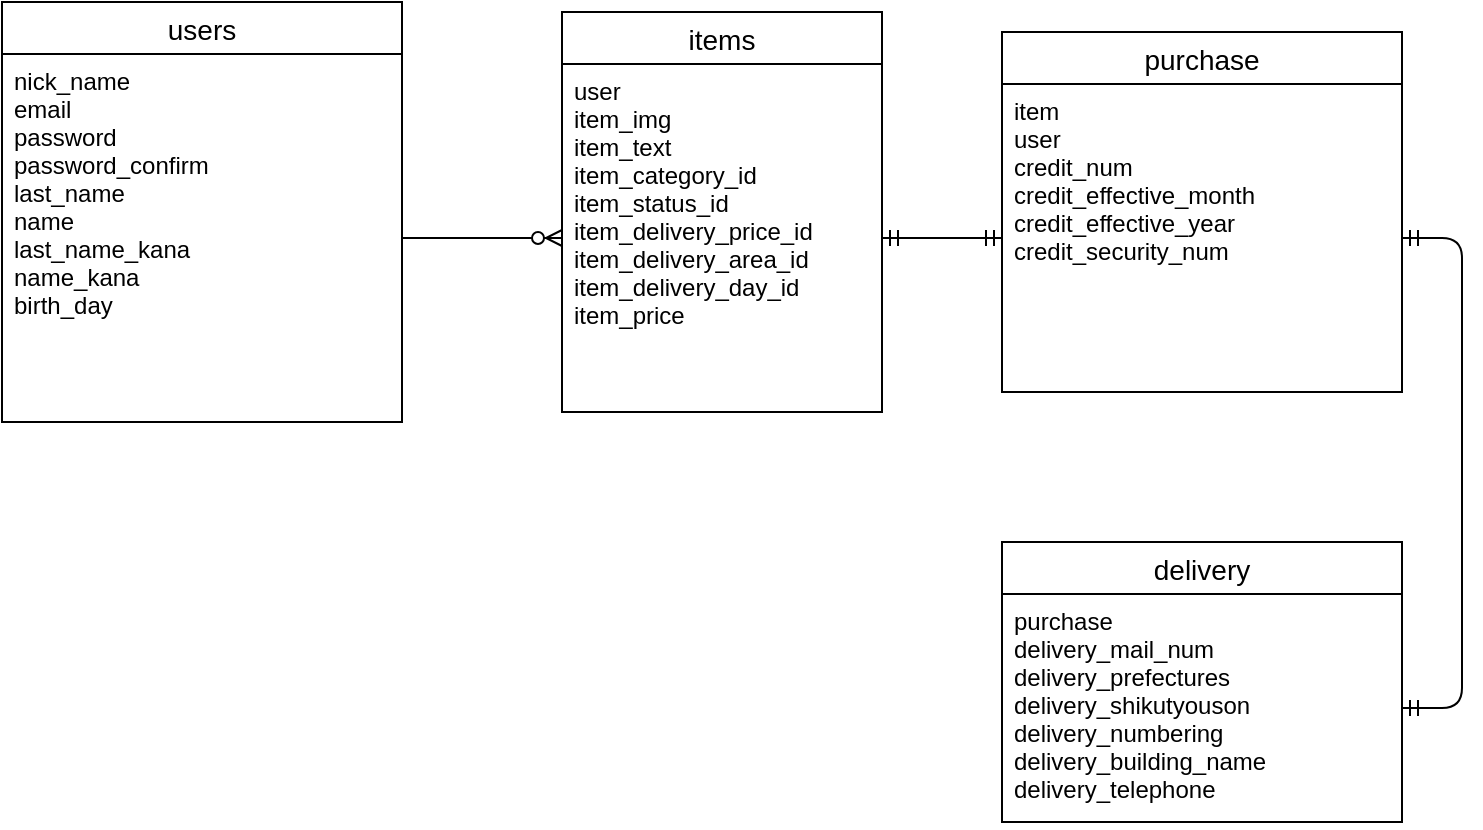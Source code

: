 <mxfile version="14.2.4" type="embed">
    <diagram id="-v2rb6Vue5R-SKu5jzaK" name="ページ1">
        <mxGraphModel dx="728" dy="599" grid="1" gridSize="10" guides="1" tooltips="1" connect="1" arrows="1" fold="1" page="1" pageScale="1" pageWidth="827" pageHeight="1169" math="0" shadow="0">
            <root>
                <mxCell id="0"/>
                <mxCell id="1" parent="0"/>
                <mxCell id="2" value="users" style="swimlane;fontStyle=0;childLayout=stackLayout;horizontal=1;startSize=26;horizontalStack=0;resizeParent=1;resizeParentMax=0;resizeLast=0;collapsible=1;marginBottom=0;align=center;fontSize=14;" parent="1" vertex="1">
                    <mxGeometry x="40" y="80" width="200" height="210" as="geometry"/>
                </mxCell>
                <mxCell id="5" value="nick_name&#10;email&#10;password&#10;password_confirm&#10;last_name&#10;name&#10;last_name_kana&#10;name_kana&#10;birth_day&#10;" style="text;strokeColor=none;fillColor=none;spacingLeft=4;spacingRight=4;overflow=hidden;rotatable=0;points=[[0,0.5],[1,0.5]];portConstraint=eastwest;fontSize=12;" parent="2" vertex="1">
                    <mxGeometry y="26" width="200" height="184" as="geometry"/>
                </mxCell>
                <mxCell id="8" value="items" style="swimlane;fontStyle=0;childLayout=stackLayout;horizontal=1;startSize=26;horizontalStack=0;resizeParent=1;resizeParentMax=0;resizeLast=0;collapsible=1;marginBottom=0;align=center;fontSize=14;" parent="1" vertex="1">
                    <mxGeometry x="320" y="85" width="160" height="200" as="geometry"/>
                </mxCell>
                <mxCell id="9" value="user&#10;item_img&#10;item_text&#10;item_category_id&#10;item_status_id&#10;item_delivery_price_id&#10;item_delivery_area_id&#10;item_delivery_day_id&#10;item_price" style="text;strokeColor=none;fillColor=none;spacingLeft=4;spacingRight=4;overflow=hidden;rotatable=0;points=[[0,0.5],[1,0.5]];portConstraint=eastwest;fontSize=12;" parent="8" vertex="1">
                    <mxGeometry y="26" width="160" height="174" as="geometry"/>
                </mxCell>
                <mxCell id="13" value="purchase" style="swimlane;fontStyle=0;childLayout=stackLayout;horizontal=1;startSize=26;horizontalStack=0;resizeParent=1;resizeParentMax=0;resizeLast=0;collapsible=1;marginBottom=0;align=center;fontSize=14;" parent="1" vertex="1">
                    <mxGeometry x="540" y="95" width="200" height="180" as="geometry"/>
                </mxCell>
                <mxCell id="14" value="item&#10;user&#10;credit_num&#10;credit_effective_month&#10;credit_effective_year&#10;credit_security_num" style="text;strokeColor=none;fillColor=none;spacingLeft=4;spacingRight=4;overflow=hidden;rotatable=0;points=[[0,0.5],[1,0.5]];portConstraint=eastwest;fontSize=12;" parent="13" vertex="1">
                    <mxGeometry y="26" width="200" height="154" as="geometry"/>
                </mxCell>
                <mxCell id="16" value="delivery" style="swimlane;fontStyle=0;childLayout=stackLayout;horizontal=1;startSize=26;horizontalStack=0;resizeParent=1;resizeParentMax=0;resizeLast=0;collapsible=1;marginBottom=0;align=center;fontSize=14;" parent="1" vertex="1">
                    <mxGeometry x="540" y="350" width="200" height="140" as="geometry"/>
                </mxCell>
                <mxCell id="17" value="purchase&#10;delivery_mail_num&#10;delivery_prefectures&#10;delivery_shikutyouson&#10;delivery_numbering&#10;delivery_building_name&#10;delivery_telephone&#10;" style="text;strokeColor=none;fillColor=none;spacingLeft=4;spacingRight=4;overflow=hidden;rotatable=0;points=[[0,0.5],[1,0.5]];portConstraint=eastwest;fontSize=12;" parent="16" vertex="1">
                    <mxGeometry y="26" width="200" height="114" as="geometry"/>
                </mxCell>
                <mxCell id="24" value="" style="edgeStyle=entityRelationEdgeStyle;fontSize=12;html=1;endArrow=ERzeroToMany;endFill=1;entryX=0;entryY=0.5;entryDx=0;entryDy=0;" parent="1" source="5" target="9" edge="1">
                    <mxGeometry width="100" height="100" relative="1" as="geometry">
                        <mxPoint x="270" y="220" as="sourcePoint"/>
                        <mxPoint x="370" y="120" as="targetPoint"/>
                    </mxGeometry>
                </mxCell>
                <mxCell id="33" value="" style="edgeStyle=entityRelationEdgeStyle;fontSize=12;html=1;endArrow=ERmandOne;startArrow=ERmandOne;shadow=0;exitX=1;exitY=0.5;exitDx=0;exitDy=0;entryX=0;entryY=0.5;entryDx=0;entryDy=0;" parent="1" source="9" target="14" edge="1">
                    <mxGeometry width="100" height="100" relative="1" as="geometry">
                        <mxPoint x="470" y="430" as="sourcePoint"/>
                        <mxPoint x="570" y="330" as="targetPoint"/>
                    </mxGeometry>
                </mxCell>
                <mxCell id="34" value="" style="edgeStyle=entityRelationEdgeStyle;fontSize=12;html=1;endArrow=ERmandOne;startArrow=ERmandOne;shadow=0;entryX=1;entryY=0.5;entryDx=0;entryDy=0;" parent="1" source="14" target="17" edge="1">
                    <mxGeometry width="100" height="100" relative="1" as="geometry">
                        <mxPoint x="470" y="430" as="sourcePoint"/>
                        <mxPoint x="750" y="433" as="targetPoint"/>
                    </mxGeometry>
                </mxCell>
            </root>
        </mxGraphModel>
    </diagram>
</mxfile>